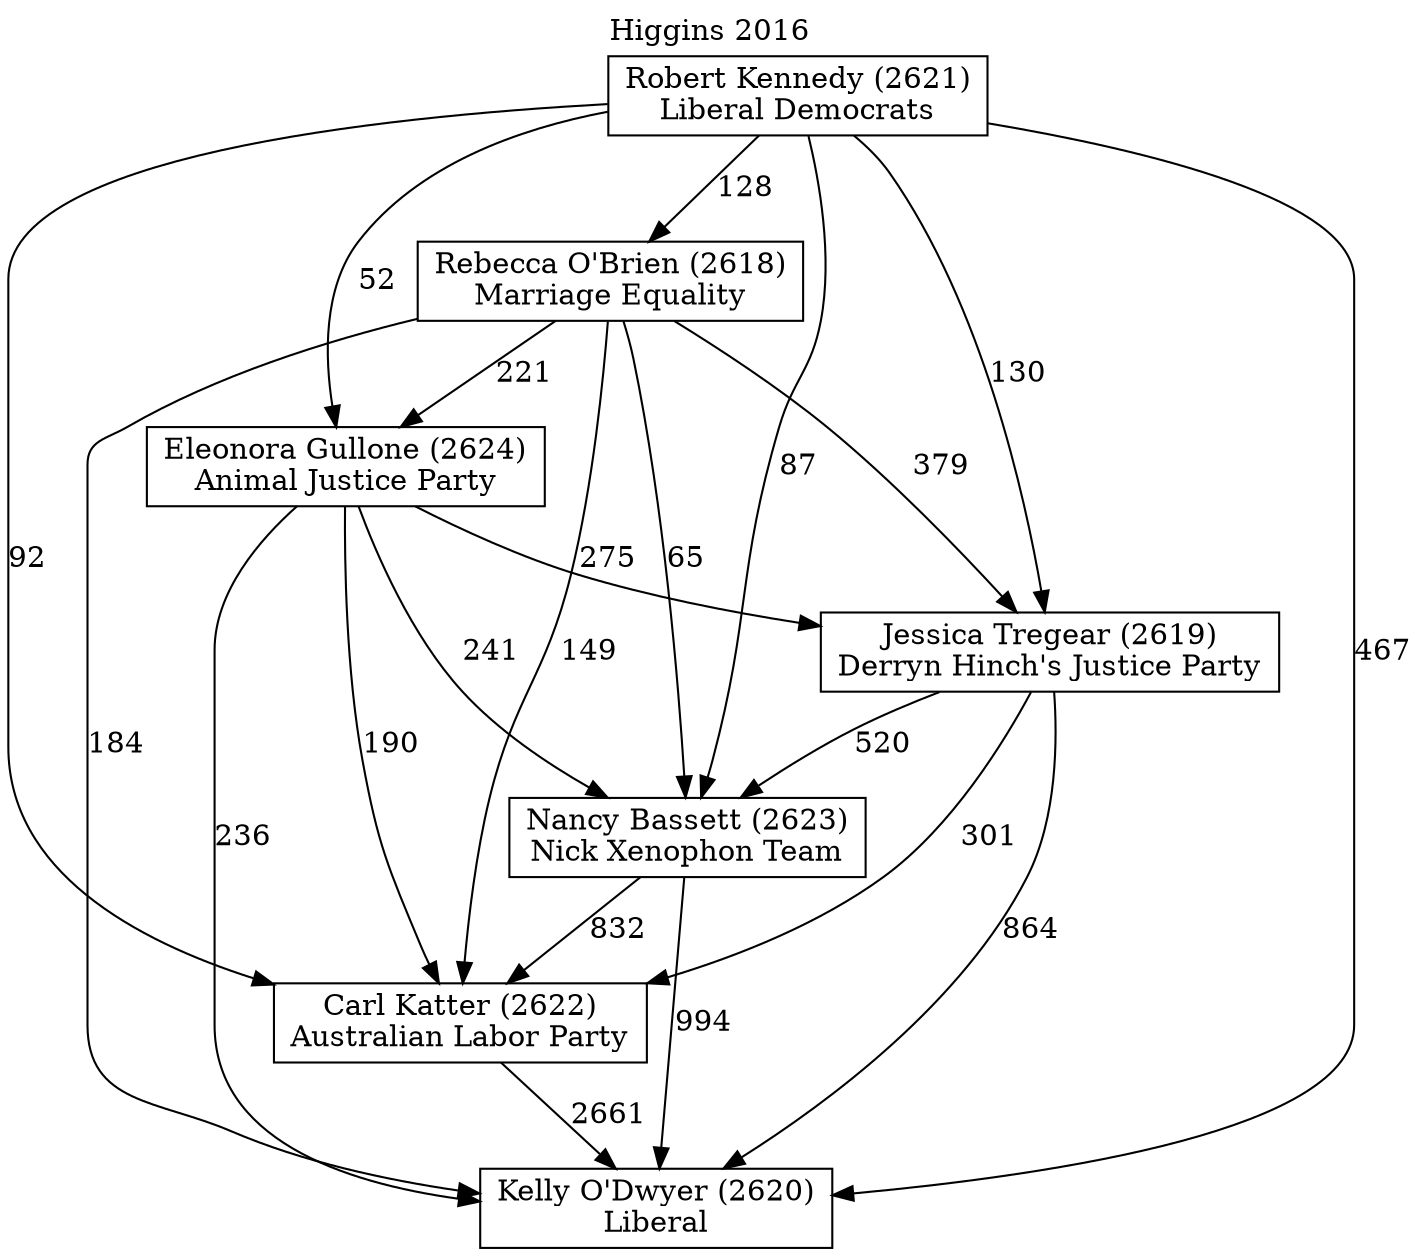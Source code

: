 // House preference flow
digraph "Kelly O'Dwyer (2620)_Higgins_2016" {
	graph [label="Higgins 2016" labelloc=t mclimit=10]
	node [shape=box]
	"Kelly O'Dwyer (2620)" [label="Kelly O'Dwyer (2620)
Liberal"]
	"Jessica Tregear (2619)" [label="Jessica Tregear (2619)
Derryn Hinch's Justice Party"]
	"Robert Kennedy (2621)" [label="Robert Kennedy (2621)
Liberal Democrats"]
	"Carl Katter (2622)" [label="Carl Katter (2622)
Australian Labor Party"]
	"Nancy Bassett (2623)" [label="Nancy Bassett (2623)
Nick Xenophon Team"]
	"Eleonora Gullone (2624)" [label="Eleonora Gullone (2624)
Animal Justice Party"]
	"Rebecca O'Brien (2618)" [label="Rebecca O'Brien (2618)
Marriage Equality"]
	"Eleonora Gullone (2624)" -> "Jessica Tregear (2619)" [label=275]
	"Eleonora Gullone (2624)" -> "Carl Katter (2622)" [label=190]
	"Nancy Bassett (2623)" -> "Kelly O'Dwyer (2620)" [label=994]
	"Robert Kennedy (2621)" -> "Nancy Bassett (2623)" [label=87]
	"Robert Kennedy (2621)" -> "Jessica Tregear (2619)" [label=130]
	"Robert Kennedy (2621)" -> "Rebecca O'Brien (2618)" [label=128]
	"Rebecca O'Brien (2618)" -> "Kelly O'Dwyer (2620)" [label=184]
	"Carl Katter (2622)" -> "Kelly O'Dwyer (2620)" [label=2661]
	"Nancy Bassett (2623)" -> "Carl Katter (2622)" [label=832]
	"Jessica Tregear (2619)" -> "Carl Katter (2622)" [label=301]
	"Robert Kennedy (2621)" -> "Carl Katter (2622)" [label=92]
	"Rebecca O'Brien (2618)" -> "Jessica Tregear (2619)" [label=379]
	"Rebecca O'Brien (2618)" -> "Eleonora Gullone (2624)" [label=221]
	"Rebecca O'Brien (2618)" -> "Nancy Bassett (2623)" [label=65]
	"Robert Kennedy (2621)" -> "Eleonora Gullone (2624)" [label=52]
	"Robert Kennedy (2621)" -> "Kelly O'Dwyer (2620)" [label=467]
	"Rebecca O'Brien (2618)" -> "Carl Katter (2622)" [label=149]
	"Eleonora Gullone (2624)" -> "Kelly O'Dwyer (2620)" [label=236]
	"Jessica Tregear (2619)" -> "Nancy Bassett (2623)" [label=520]
	"Eleonora Gullone (2624)" -> "Nancy Bassett (2623)" [label=241]
	"Jessica Tregear (2619)" -> "Kelly O'Dwyer (2620)" [label=864]
}
